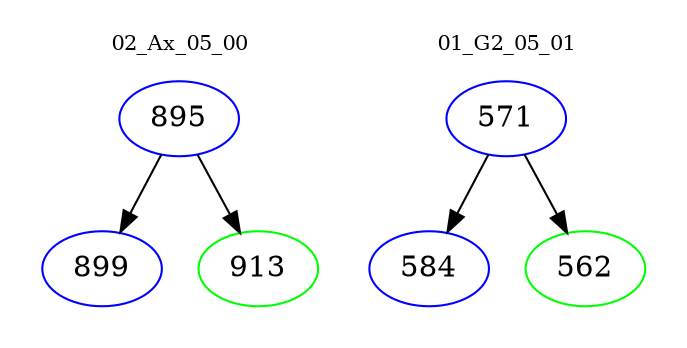 digraph{
subgraph cluster_0 {
color = white
label = "02_Ax_05_00";
fontsize=10;
T0_895 [label="895", color="blue"]
T0_895 -> T0_899 [color="black"]
T0_899 [label="899", color="blue"]
T0_895 -> T0_913 [color="black"]
T0_913 [label="913", color="green"]
}
subgraph cluster_1 {
color = white
label = "01_G2_05_01";
fontsize=10;
T1_571 [label="571", color="blue"]
T1_571 -> T1_584 [color="black"]
T1_584 [label="584", color="blue"]
T1_571 -> T1_562 [color="black"]
T1_562 [label="562", color="green"]
}
}
